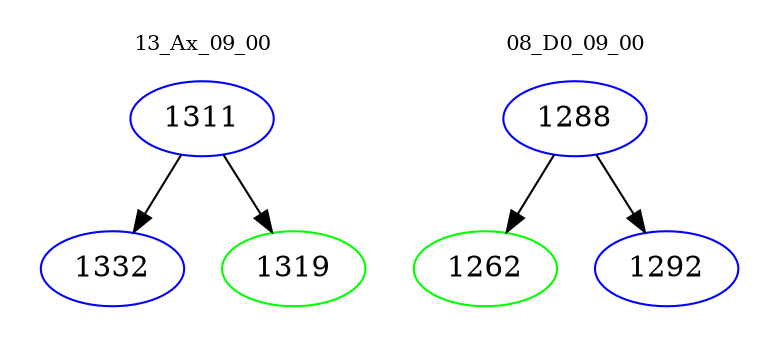 digraph{
subgraph cluster_0 {
color = white
label = "13_Ax_09_00";
fontsize=10;
T0_1311 [label="1311", color="blue"]
T0_1311 -> T0_1332 [color="black"]
T0_1332 [label="1332", color="blue"]
T0_1311 -> T0_1319 [color="black"]
T0_1319 [label="1319", color="green"]
}
subgraph cluster_1 {
color = white
label = "08_D0_09_00";
fontsize=10;
T1_1288 [label="1288", color="blue"]
T1_1288 -> T1_1262 [color="black"]
T1_1262 [label="1262", color="green"]
T1_1288 -> T1_1292 [color="black"]
T1_1292 [label="1292", color="blue"]
}
}
